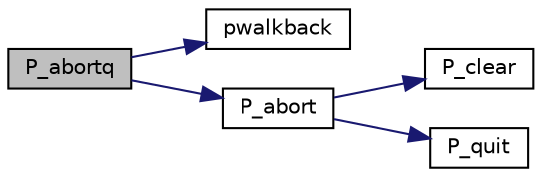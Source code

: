 digraph "P_abortq"
{
  edge [fontname="Helvetica",fontsize="10",labelfontname="Helvetica",labelfontsize="10"];
  node [fontname="Helvetica",fontsize="10",shape=record];
  rankdir="LR";
  Node176 [label="P_abortq",height=0.2,width=0.4,color="black", fillcolor="grey75", style="filled", fontcolor="black"];
  Node176 -> Node177 [color="midnightblue",fontsize="10",style="solid",fontname="Helvetica"];
  Node177 [label="pwalkback",height=0.2,width=0.4,color="black", fillcolor="white", style="filled",URL="$atlast_8c.html#a6c7c8bb8e0233060af4c7b8b7cbbfa88"];
  Node176 -> Node178 [color="midnightblue",fontsize="10",style="solid",fontname="Helvetica"];
  Node178 [label="P_abort",height=0.2,width=0.4,color="black", fillcolor="white", style="filled",URL="$atlast_8c.html#a4bf4a0fab4a8f9ba278a86c2e78796ae"];
  Node178 -> Node179 [color="midnightblue",fontsize="10",style="solid",fontname="Helvetica"];
  Node179 [label="P_clear",height=0.2,width=0.4,color="black", fillcolor="white", style="filled",URL="$atlast_8c.html#a3952dccb714d8ee7aebf036cc691d010"];
  Node178 -> Node180 [color="midnightblue",fontsize="10",style="solid",fontname="Helvetica"];
  Node180 [label="P_quit",height=0.2,width=0.4,color="black", fillcolor="white", style="filled",URL="$atlast_8c.html#aedb23b803e070f899c343f349c88219c"];
}
